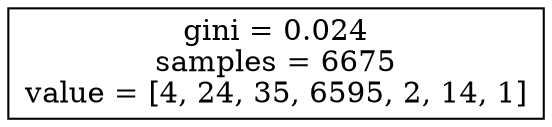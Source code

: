 digraph Tree {
node [shape=box] ;
0 [label="gini = 0.024\nsamples = 6675\nvalue = [4, 24, 35, 6595, 2, 14, 1]"] ;
}
